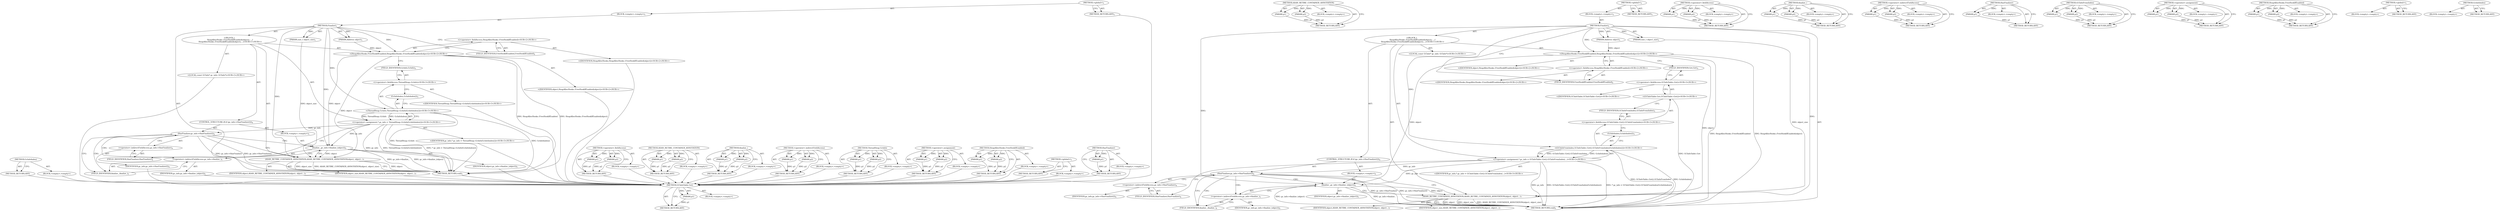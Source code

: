 digraph "GcInfoIndex" {
vulnerable_80 [label=<(METHOD,GcInfoIndex)>];
vulnerable_81 [label=<(BLOCK,&lt;empty&gt;,&lt;empty&gt;)>];
vulnerable_82 [label=<(METHOD_RETURN,ANY)>];
vulnerable_6 [label=<(METHOD,&lt;global&gt;)<SUB>1</SUB>>];
vulnerable_7 [label=<(BLOCK,&lt;empty&gt;,&lt;empty&gt;)<SUB>1</SUB>>];
vulnerable_8 [label=<(METHOD,Finalize)<SUB>1</SUB>>];
vulnerable_9 [label=<(PARAM,Address object)<SUB>1</SUB>>];
vulnerable_10 [label=<(PARAM,size_t object_size)<SUB>1</SUB>>];
vulnerable_11 [label="<(BLOCK,{
   HeapAllocHooks::FreeHookIfEnabled(object);...,{
   HeapAllocHooks::FreeHookIfEnabled(object);...)<SUB>1</SUB>>"];
vulnerable_12 [label="<(HeapAllocHooks.FreeHookIfEnabled,HeapAllocHooks::FreeHookIfEnabled(object))<SUB>2</SUB>>"];
vulnerable_13 [label="<(&lt;operator&gt;.fieldAccess,HeapAllocHooks::FreeHookIfEnabled)<SUB>2</SUB>>"];
vulnerable_14 [label="<(IDENTIFIER,HeapAllocHooks,HeapAllocHooks::FreeHookIfEnabled(object))<SUB>2</SUB>>"];
vulnerable_15 [label=<(FIELD_IDENTIFIER,FreeHookIfEnabled,FreeHookIfEnabled)<SUB>2</SUB>>];
vulnerable_16 [label="<(IDENTIFIER,object,HeapAllocHooks::FreeHookIfEnabled(object))<SUB>2</SUB>>"];
vulnerable_17 [label="<(LOCAL,const GCInfo* gc_info: GCInfo*)<SUB>3</SUB>>"];
vulnerable_18 [label="<(&lt;operator&gt;.assignment,* gc_info = ThreadHeap::GcInfo(GcInfoIndex()))<SUB>3</SUB>>"];
vulnerable_19 [label="<(IDENTIFIER,gc_info,* gc_info = ThreadHeap::GcInfo(GcInfoIndex()))<SUB>3</SUB>>"];
vulnerable_20 [label="<(ThreadHeap.GcInfo,ThreadHeap::GcInfo(GcInfoIndex()))<SUB>3</SUB>>"];
vulnerable_21 [label="<(&lt;operator&gt;.fieldAccess,ThreadHeap::GcInfo)<SUB>3</SUB>>"];
vulnerable_22 [label="<(IDENTIFIER,ThreadHeap,ThreadHeap::GcInfo(GcInfoIndex()))<SUB>3</SUB>>"];
vulnerable_23 [label=<(FIELD_IDENTIFIER,GcInfo,GcInfo)<SUB>3</SUB>>];
vulnerable_24 [label=<(GcInfoIndex,GcInfoIndex())<SUB>3</SUB>>];
vulnerable_25 [label=<(CONTROL_STRUCTURE,IF,if (gc_info-&gt;HasFinalizer()))<SUB>4</SUB>>];
vulnerable_26 [label=<(HasFinalizer,gc_info-&gt;HasFinalizer())<SUB>4</SUB>>];
vulnerable_27 [label=<(&lt;operator&gt;.indirectFieldAccess,gc_info-&gt;HasFinalizer)<SUB>4</SUB>>];
vulnerable_28 [label=<(IDENTIFIER,gc_info,gc_info-&gt;HasFinalizer())<SUB>4</SUB>>];
vulnerable_29 [label=<(FIELD_IDENTIFIER,HasFinalizer,HasFinalizer)<SUB>4</SUB>>];
vulnerable_30 [label=<(BLOCK,&lt;empty&gt;,&lt;empty&gt;)<SUB>5</SUB>>];
vulnerable_31 [label=<(finalize_,gc_info-&gt;finalize_(object))<SUB>5</SUB>>];
vulnerable_32 [label=<(&lt;operator&gt;.indirectFieldAccess,gc_info-&gt;finalize_)<SUB>5</SUB>>];
vulnerable_33 [label=<(IDENTIFIER,gc_info,gc_info-&gt;finalize_(object))<SUB>5</SUB>>];
vulnerable_34 [label=<(FIELD_IDENTIFIER,finalize_,finalize_)<SUB>5</SUB>>];
vulnerable_35 [label=<(IDENTIFIER,object,gc_info-&gt;finalize_(object))<SUB>5</SUB>>];
vulnerable_36 [label=<(ASAN_RETIRE_CONTAINER_ANNOTATION,ASAN_RETIRE_CONTAINER_ANNOTATION(object, object...)<SUB>7</SUB>>];
vulnerable_37 [label=<(IDENTIFIER,object,ASAN_RETIRE_CONTAINER_ANNOTATION(object, object...)<SUB>7</SUB>>];
vulnerable_38 [label=<(IDENTIFIER,object_size,ASAN_RETIRE_CONTAINER_ANNOTATION(object, object...)<SUB>7</SUB>>];
vulnerable_39 [label=<(METHOD_RETURN,void)<SUB>1</SUB>>];
vulnerable_41 [label=<(METHOD_RETURN,ANY)<SUB>1</SUB>>];
vulnerable_65 [label=<(METHOD,&lt;operator&gt;.fieldAccess)>];
vulnerable_66 [label=<(PARAM,p1)>];
vulnerable_67 [label=<(PARAM,p2)>];
vulnerable_68 [label=<(BLOCK,&lt;empty&gt;,&lt;empty&gt;)>];
vulnerable_69 [label=<(METHOD_RETURN,ANY)>];
vulnerable_97 [label=<(METHOD,ASAN_RETIRE_CONTAINER_ANNOTATION)>];
vulnerable_98 [label=<(PARAM,p1)>];
vulnerable_99 [label=<(PARAM,p2)>];
vulnerable_100 [label=<(BLOCK,&lt;empty&gt;,&lt;empty&gt;)>];
vulnerable_101 [label=<(METHOD_RETURN,ANY)>];
vulnerable_92 [label=<(METHOD,finalize_)>];
vulnerable_93 [label=<(PARAM,p1)>];
vulnerable_94 [label=<(PARAM,p2)>];
vulnerable_95 [label=<(BLOCK,&lt;empty&gt;,&lt;empty&gt;)>];
vulnerable_96 [label=<(METHOD_RETURN,ANY)>];
vulnerable_87 [label=<(METHOD,&lt;operator&gt;.indirectFieldAccess)>];
vulnerable_88 [label=<(PARAM,p1)>];
vulnerable_89 [label=<(PARAM,p2)>];
vulnerable_90 [label=<(BLOCK,&lt;empty&gt;,&lt;empty&gt;)>];
vulnerable_91 [label=<(METHOD_RETURN,ANY)>];
vulnerable_75 [label=<(METHOD,ThreadHeap.GcInfo)>];
vulnerable_76 [label=<(PARAM,p1)>];
vulnerable_77 [label=<(PARAM,p2)>];
vulnerable_78 [label=<(BLOCK,&lt;empty&gt;,&lt;empty&gt;)>];
vulnerable_79 [label=<(METHOD_RETURN,ANY)>];
vulnerable_70 [label=<(METHOD,&lt;operator&gt;.assignment)>];
vulnerable_71 [label=<(PARAM,p1)>];
vulnerable_72 [label=<(PARAM,p2)>];
vulnerable_73 [label=<(BLOCK,&lt;empty&gt;,&lt;empty&gt;)>];
vulnerable_74 [label=<(METHOD_RETURN,ANY)>];
vulnerable_60 [label=<(METHOD,HeapAllocHooks.FreeHookIfEnabled)>];
vulnerable_61 [label=<(PARAM,p1)>];
vulnerable_62 [label=<(PARAM,p2)>];
vulnerable_63 [label=<(BLOCK,&lt;empty&gt;,&lt;empty&gt;)>];
vulnerable_64 [label=<(METHOD_RETURN,ANY)>];
vulnerable_54 [label=<(METHOD,&lt;global&gt;)<SUB>1</SUB>>];
vulnerable_55 [label=<(BLOCK,&lt;empty&gt;,&lt;empty&gt;)>];
vulnerable_56 [label=<(METHOD_RETURN,ANY)>];
vulnerable_83 [label=<(METHOD,HasFinalizer)>];
vulnerable_84 [label=<(PARAM,p1)>];
vulnerable_85 [label=<(BLOCK,&lt;empty&gt;,&lt;empty&gt;)>];
vulnerable_86 [label=<(METHOD_RETURN,ANY)>];
fixed_83 [label=<(METHOD,GCInfoTable.Get)>];
fixed_84 [label=<(PARAM,p1)>];
fixed_85 [label=<(BLOCK,&lt;empty&gt;,&lt;empty&gt;)>];
fixed_86 [label=<(METHOD_RETURN,ANY)>];
fixed_104 [label=<(METHOD,ASAN_RETIRE_CONTAINER_ANNOTATION)>];
fixed_105 [label=<(PARAM,p1)>];
fixed_106 [label=<(PARAM,p2)>];
fixed_107 [label=<(BLOCK,&lt;empty&gt;,&lt;empty&gt;)>];
fixed_108 [label=<(METHOD_RETURN,ANY)>];
fixed_6 [label=<(METHOD,&lt;global&gt;)<SUB>1</SUB>>];
fixed_7 [label=<(BLOCK,&lt;empty&gt;,&lt;empty&gt;)<SUB>1</SUB>>];
fixed_8 [label=<(METHOD,Finalize)<SUB>1</SUB>>];
fixed_9 [label=<(PARAM,Address object)<SUB>1</SUB>>];
fixed_10 [label=<(PARAM,size_t object_size)<SUB>1</SUB>>];
fixed_11 [label="<(BLOCK,{
   HeapAllocHooks::FreeHookIfEnabled(object);...,{
   HeapAllocHooks::FreeHookIfEnabled(object);...)<SUB>1</SUB>>"];
fixed_12 [label="<(HeapAllocHooks.FreeHookIfEnabled,HeapAllocHooks::FreeHookIfEnabled(object))<SUB>2</SUB>>"];
fixed_13 [label="<(&lt;operator&gt;.fieldAccess,HeapAllocHooks::FreeHookIfEnabled)<SUB>2</SUB>>"];
fixed_14 [label="<(IDENTIFIER,HeapAllocHooks,HeapAllocHooks::FreeHookIfEnabled(object))<SUB>2</SUB>>"];
fixed_15 [label=<(FIELD_IDENTIFIER,FreeHookIfEnabled,FreeHookIfEnabled)<SUB>2</SUB>>];
fixed_16 [label="<(IDENTIFIER,object,HeapAllocHooks::FreeHookIfEnabled(object))<SUB>2</SUB>>"];
fixed_17 [label="<(LOCAL,const GCInfo* gc_info: GCInfo*)<SUB>3</SUB>>"];
fixed_18 [label="<(&lt;operator&gt;.assignment,* gc_info = GCInfoTable::Get().GCInfoFromIndex(...)<SUB>3</SUB>>"];
fixed_19 [label="<(IDENTIFIER,gc_info,* gc_info = GCInfoTable::Get().GCInfoFromIndex(...)<SUB>3</SUB>>"];
fixed_20 [label="<(GCInfoFromIndex,GCInfoTable::Get().GCInfoFromIndex(GcInfoIndex()))<SUB>3</SUB>>"];
fixed_21 [label="<(&lt;operator&gt;.fieldAccess,GCInfoTable::Get().GCInfoFromIndex)<SUB>3</SUB>>"];
fixed_22 [label="<(GCInfoTable.Get,GCInfoTable::Get())<SUB>3</SUB>>"];
fixed_23 [label="<(&lt;operator&gt;.fieldAccess,GCInfoTable::Get)<SUB>3</SUB>>"];
fixed_24 [label="<(IDENTIFIER,GCInfoTable,GCInfoTable::Get())<SUB>3</SUB>>"];
fixed_25 [label=<(FIELD_IDENTIFIER,Get,Get)<SUB>3</SUB>>];
fixed_26 [label=<(FIELD_IDENTIFIER,GCInfoFromIndex,GCInfoFromIndex)<SUB>3</SUB>>];
fixed_27 [label=<(GcInfoIndex,GcInfoIndex())<SUB>3</SUB>>];
fixed_28 [label=<(CONTROL_STRUCTURE,IF,if (gc_info-&gt;HasFinalizer()))<SUB>4</SUB>>];
fixed_29 [label=<(HasFinalizer,gc_info-&gt;HasFinalizer())<SUB>4</SUB>>];
fixed_30 [label=<(&lt;operator&gt;.indirectFieldAccess,gc_info-&gt;HasFinalizer)<SUB>4</SUB>>];
fixed_31 [label=<(IDENTIFIER,gc_info,gc_info-&gt;HasFinalizer())<SUB>4</SUB>>];
fixed_32 [label=<(FIELD_IDENTIFIER,HasFinalizer,HasFinalizer)<SUB>4</SUB>>];
fixed_33 [label=<(BLOCK,&lt;empty&gt;,&lt;empty&gt;)<SUB>5</SUB>>];
fixed_34 [label=<(finalize_,gc_info-&gt;finalize_(object))<SUB>5</SUB>>];
fixed_35 [label=<(&lt;operator&gt;.indirectFieldAccess,gc_info-&gt;finalize_)<SUB>5</SUB>>];
fixed_36 [label=<(IDENTIFIER,gc_info,gc_info-&gt;finalize_(object))<SUB>5</SUB>>];
fixed_37 [label=<(FIELD_IDENTIFIER,finalize_,finalize_)<SUB>5</SUB>>];
fixed_38 [label=<(IDENTIFIER,object,gc_info-&gt;finalize_(object))<SUB>5</SUB>>];
fixed_39 [label=<(ASAN_RETIRE_CONTAINER_ANNOTATION,ASAN_RETIRE_CONTAINER_ANNOTATION(object, object...)<SUB>7</SUB>>];
fixed_40 [label=<(IDENTIFIER,object,ASAN_RETIRE_CONTAINER_ANNOTATION(object, object...)<SUB>7</SUB>>];
fixed_41 [label=<(IDENTIFIER,object_size,ASAN_RETIRE_CONTAINER_ANNOTATION(object, object...)<SUB>7</SUB>>];
fixed_42 [label=<(METHOD_RETURN,void)<SUB>1</SUB>>];
fixed_44 [label=<(METHOD_RETURN,ANY)<SUB>1</SUB>>];
fixed_68 [label=<(METHOD,&lt;operator&gt;.fieldAccess)>];
fixed_69 [label=<(PARAM,p1)>];
fixed_70 [label=<(PARAM,p2)>];
fixed_71 [label=<(BLOCK,&lt;empty&gt;,&lt;empty&gt;)>];
fixed_72 [label=<(METHOD_RETURN,ANY)>];
fixed_99 [label=<(METHOD,finalize_)>];
fixed_100 [label=<(PARAM,p1)>];
fixed_101 [label=<(PARAM,p2)>];
fixed_102 [label=<(BLOCK,&lt;empty&gt;,&lt;empty&gt;)>];
fixed_103 [label=<(METHOD_RETURN,ANY)>];
fixed_94 [label=<(METHOD,&lt;operator&gt;.indirectFieldAccess)>];
fixed_95 [label=<(PARAM,p1)>];
fixed_96 [label=<(PARAM,p2)>];
fixed_97 [label=<(BLOCK,&lt;empty&gt;,&lt;empty&gt;)>];
fixed_98 [label=<(METHOD_RETURN,ANY)>];
fixed_90 [label=<(METHOD,HasFinalizer)>];
fixed_91 [label=<(PARAM,p1)>];
fixed_92 [label=<(BLOCK,&lt;empty&gt;,&lt;empty&gt;)>];
fixed_93 [label=<(METHOD_RETURN,ANY)>];
fixed_78 [label=<(METHOD,GCInfoFromIndex)>];
fixed_79 [label=<(PARAM,p1)>];
fixed_80 [label=<(PARAM,p2)>];
fixed_81 [label=<(BLOCK,&lt;empty&gt;,&lt;empty&gt;)>];
fixed_82 [label=<(METHOD_RETURN,ANY)>];
fixed_73 [label=<(METHOD,&lt;operator&gt;.assignment)>];
fixed_74 [label=<(PARAM,p1)>];
fixed_75 [label=<(PARAM,p2)>];
fixed_76 [label=<(BLOCK,&lt;empty&gt;,&lt;empty&gt;)>];
fixed_77 [label=<(METHOD_RETURN,ANY)>];
fixed_63 [label=<(METHOD,HeapAllocHooks.FreeHookIfEnabled)>];
fixed_64 [label=<(PARAM,p1)>];
fixed_65 [label=<(PARAM,p2)>];
fixed_66 [label=<(BLOCK,&lt;empty&gt;,&lt;empty&gt;)>];
fixed_67 [label=<(METHOD_RETURN,ANY)>];
fixed_57 [label=<(METHOD,&lt;global&gt;)<SUB>1</SUB>>];
fixed_58 [label=<(BLOCK,&lt;empty&gt;,&lt;empty&gt;)>];
fixed_59 [label=<(METHOD_RETURN,ANY)>];
fixed_87 [label=<(METHOD,GcInfoIndex)>];
fixed_88 [label=<(BLOCK,&lt;empty&gt;,&lt;empty&gt;)>];
fixed_89 [label=<(METHOD_RETURN,ANY)>];
vulnerable_80 -> vulnerable_81  [key=0, label="AST: "];
vulnerable_80 -> vulnerable_82  [key=0, label="AST: "];
vulnerable_80 -> vulnerable_82  [key=1, label="CFG: "];
vulnerable_81 -> fixed_83  [key=0];
vulnerable_82 -> fixed_83  [key=0];
vulnerable_6 -> vulnerable_7  [key=0, label="AST: "];
vulnerable_6 -> vulnerable_41  [key=0, label="AST: "];
vulnerable_6 -> vulnerable_41  [key=1, label="CFG: "];
vulnerable_7 -> vulnerable_8  [key=0, label="AST: "];
vulnerable_8 -> vulnerable_9  [key=0, label="AST: "];
vulnerable_8 -> vulnerable_9  [key=1, label="DDG: "];
vulnerable_8 -> vulnerable_10  [key=0, label="AST: "];
vulnerable_8 -> vulnerable_10  [key=1, label="DDG: "];
vulnerable_8 -> vulnerable_11  [key=0, label="AST: "];
vulnerable_8 -> vulnerable_39  [key=0, label="AST: "];
vulnerable_8 -> vulnerable_15  [key=0, label="CFG: "];
vulnerable_8 -> vulnerable_12  [key=0, label="DDG: "];
vulnerable_8 -> vulnerable_36  [key=0, label="DDG: "];
vulnerable_8 -> vulnerable_20  [key=0, label="DDG: "];
vulnerable_8 -> vulnerable_31  [key=0, label="DDG: "];
vulnerable_9 -> vulnerable_12  [key=0, label="DDG: object"];
vulnerable_10 -> vulnerable_36  [key=0, label="DDG: object_size"];
vulnerable_11 -> vulnerable_12  [key=0, label="AST: "];
vulnerable_11 -> vulnerable_17  [key=0, label="AST: "];
vulnerable_11 -> vulnerable_18  [key=0, label="AST: "];
vulnerable_11 -> vulnerable_25  [key=0, label="AST: "];
vulnerable_11 -> vulnerable_36  [key=0, label="AST: "];
vulnerable_12 -> vulnerable_13  [key=0, label="AST: "];
vulnerable_12 -> vulnerable_16  [key=0, label="AST: "];
vulnerable_12 -> vulnerable_23  [key=0, label="CFG: "];
vulnerable_12 -> vulnerable_39  [key=0, label="DDG: HeapAllocHooks::FreeHookIfEnabled"];
vulnerable_12 -> vulnerable_39  [key=1, label="DDG: HeapAllocHooks::FreeHookIfEnabled(object)"];
vulnerable_12 -> vulnerable_36  [key=0, label="DDG: object"];
vulnerable_12 -> vulnerable_31  [key=0, label="DDG: object"];
vulnerable_13 -> vulnerable_14  [key=0, label="AST: "];
vulnerable_13 -> vulnerable_15  [key=0, label="AST: "];
vulnerable_13 -> vulnerable_12  [key=0, label="CFG: "];
vulnerable_14 -> fixed_83  [key=0];
vulnerable_15 -> vulnerable_13  [key=0, label="CFG: "];
vulnerable_16 -> fixed_83  [key=0];
vulnerable_17 -> fixed_83  [key=0];
vulnerable_18 -> vulnerable_19  [key=0, label="AST: "];
vulnerable_18 -> vulnerable_20  [key=0, label="AST: "];
vulnerable_18 -> vulnerable_29  [key=0, label="CFG: "];
vulnerable_18 -> vulnerable_39  [key=0, label="DDG: gc_info"];
vulnerable_18 -> vulnerable_39  [key=1, label="DDG: ThreadHeap::GcInfo(GcInfoIndex())"];
vulnerable_18 -> vulnerable_39  [key=2, label="DDG: * gc_info = ThreadHeap::GcInfo(GcInfoIndex())"];
vulnerable_18 -> vulnerable_26  [key=0, label="DDG: gc_info"];
vulnerable_18 -> vulnerable_31  [key=0, label="DDG: gc_info"];
vulnerable_19 -> fixed_83  [key=0];
vulnerable_20 -> vulnerable_21  [key=0, label="AST: "];
vulnerable_20 -> vulnerable_24  [key=0, label="AST: "];
vulnerable_20 -> vulnerable_18  [key=0, label="CFG: "];
vulnerable_20 -> vulnerable_18  [key=1, label="DDG: ThreadHeap::GcInfo"];
vulnerable_20 -> vulnerable_18  [key=2, label="DDG: GcInfoIndex()"];
vulnerable_20 -> vulnerable_39  [key=0, label="DDG: ThreadHeap::GcInfo"];
vulnerable_20 -> vulnerable_39  [key=1, label="DDG: GcInfoIndex()"];
vulnerable_21 -> vulnerable_22  [key=0, label="AST: "];
vulnerable_21 -> vulnerable_23  [key=0, label="AST: "];
vulnerable_21 -> vulnerable_24  [key=0, label="CFG: "];
vulnerable_22 -> fixed_83  [key=0];
vulnerable_23 -> vulnerable_21  [key=0, label="CFG: "];
vulnerable_24 -> vulnerable_20  [key=0, label="CFG: "];
vulnerable_25 -> vulnerable_26  [key=0, label="AST: "];
vulnerable_25 -> vulnerable_30  [key=0, label="AST: "];
vulnerable_26 -> vulnerable_27  [key=0, label="AST: "];
vulnerable_26 -> vulnerable_34  [key=0, label="CFG: "];
vulnerable_26 -> vulnerable_34  [key=1, label="CDG: "];
vulnerable_26 -> vulnerable_36  [key=0, label="CFG: "];
vulnerable_26 -> vulnerable_39  [key=0, label="DDG: gc_info-&gt;HasFinalizer"];
vulnerable_26 -> vulnerable_39  [key=1, label="DDG: gc_info-&gt;HasFinalizer()"];
vulnerable_26 -> vulnerable_32  [key=0, label="CDG: "];
vulnerable_26 -> vulnerable_31  [key=0, label="CDG: "];
vulnerable_27 -> vulnerable_28  [key=0, label="AST: "];
vulnerable_27 -> vulnerable_29  [key=0, label="AST: "];
vulnerable_27 -> vulnerable_26  [key=0, label="CFG: "];
vulnerable_28 -> fixed_83  [key=0];
vulnerable_29 -> vulnerable_27  [key=0, label="CFG: "];
vulnerable_30 -> vulnerable_31  [key=0, label="AST: "];
vulnerable_31 -> vulnerable_32  [key=0, label="AST: "];
vulnerable_31 -> vulnerable_35  [key=0, label="AST: "];
vulnerable_31 -> vulnerable_36  [key=0, label="CFG: "];
vulnerable_31 -> vulnerable_36  [key=1, label="DDG: object"];
vulnerable_31 -> vulnerable_39  [key=0, label="DDG: gc_info-&gt;finalize_"];
vulnerable_31 -> vulnerable_39  [key=1, label="DDG: gc_info-&gt;finalize_(object)"];
vulnerable_32 -> vulnerable_33  [key=0, label="AST: "];
vulnerable_32 -> vulnerable_34  [key=0, label="AST: "];
vulnerable_32 -> vulnerable_31  [key=0, label="CFG: "];
vulnerable_33 -> fixed_83  [key=0];
vulnerable_34 -> vulnerable_32  [key=0, label="CFG: "];
vulnerable_35 -> fixed_83  [key=0];
vulnerable_36 -> vulnerable_37  [key=0, label="AST: "];
vulnerable_36 -> vulnerable_38  [key=0, label="AST: "];
vulnerable_36 -> vulnerable_39  [key=0, label="CFG: "];
vulnerable_36 -> vulnerable_39  [key=1, label="DDG: object"];
vulnerable_36 -> vulnerable_39  [key=2, label="DDG: object_size"];
vulnerable_36 -> vulnerable_39  [key=3, label="DDG: ASAN_RETIRE_CONTAINER_ANNOTATION(object, object_size)"];
vulnerable_37 -> fixed_83  [key=0];
vulnerable_38 -> fixed_83  [key=0];
vulnerable_39 -> fixed_83  [key=0];
vulnerable_41 -> fixed_83  [key=0];
vulnerable_65 -> vulnerable_66  [key=0, label="AST: "];
vulnerable_65 -> vulnerable_66  [key=1, label="DDG: "];
vulnerable_65 -> vulnerable_68  [key=0, label="AST: "];
vulnerable_65 -> vulnerable_67  [key=0, label="AST: "];
vulnerable_65 -> vulnerable_67  [key=1, label="DDG: "];
vulnerable_65 -> vulnerable_69  [key=0, label="AST: "];
vulnerable_65 -> vulnerable_69  [key=1, label="CFG: "];
vulnerable_66 -> vulnerable_69  [key=0, label="DDG: p1"];
vulnerable_67 -> vulnerable_69  [key=0, label="DDG: p2"];
vulnerable_68 -> fixed_83  [key=0];
vulnerable_69 -> fixed_83  [key=0];
vulnerable_97 -> vulnerable_98  [key=0, label="AST: "];
vulnerable_97 -> vulnerable_98  [key=1, label="DDG: "];
vulnerable_97 -> vulnerable_100  [key=0, label="AST: "];
vulnerable_97 -> vulnerable_99  [key=0, label="AST: "];
vulnerable_97 -> vulnerable_99  [key=1, label="DDG: "];
vulnerable_97 -> vulnerable_101  [key=0, label="AST: "];
vulnerable_97 -> vulnerable_101  [key=1, label="CFG: "];
vulnerable_98 -> vulnerable_101  [key=0, label="DDG: p1"];
vulnerable_99 -> vulnerable_101  [key=0, label="DDG: p2"];
vulnerable_100 -> fixed_83  [key=0];
vulnerable_101 -> fixed_83  [key=0];
vulnerable_92 -> vulnerable_93  [key=0, label="AST: "];
vulnerable_92 -> vulnerable_93  [key=1, label="DDG: "];
vulnerable_92 -> vulnerable_95  [key=0, label="AST: "];
vulnerable_92 -> vulnerable_94  [key=0, label="AST: "];
vulnerable_92 -> vulnerable_94  [key=1, label="DDG: "];
vulnerable_92 -> vulnerable_96  [key=0, label="AST: "];
vulnerable_92 -> vulnerable_96  [key=1, label="CFG: "];
vulnerable_93 -> vulnerable_96  [key=0, label="DDG: p1"];
vulnerable_94 -> vulnerable_96  [key=0, label="DDG: p2"];
vulnerable_95 -> fixed_83  [key=0];
vulnerable_96 -> fixed_83  [key=0];
vulnerable_87 -> vulnerable_88  [key=0, label="AST: "];
vulnerable_87 -> vulnerable_88  [key=1, label="DDG: "];
vulnerable_87 -> vulnerable_90  [key=0, label="AST: "];
vulnerable_87 -> vulnerable_89  [key=0, label="AST: "];
vulnerable_87 -> vulnerable_89  [key=1, label="DDG: "];
vulnerable_87 -> vulnerable_91  [key=0, label="AST: "];
vulnerable_87 -> vulnerable_91  [key=1, label="CFG: "];
vulnerable_88 -> vulnerable_91  [key=0, label="DDG: p1"];
vulnerable_89 -> vulnerable_91  [key=0, label="DDG: p2"];
vulnerable_90 -> fixed_83  [key=0];
vulnerable_91 -> fixed_83  [key=0];
vulnerable_75 -> vulnerable_76  [key=0, label="AST: "];
vulnerable_75 -> vulnerable_76  [key=1, label="DDG: "];
vulnerable_75 -> vulnerable_78  [key=0, label="AST: "];
vulnerable_75 -> vulnerable_77  [key=0, label="AST: "];
vulnerable_75 -> vulnerable_77  [key=1, label="DDG: "];
vulnerable_75 -> vulnerable_79  [key=0, label="AST: "];
vulnerable_75 -> vulnerable_79  [key=1, label="CFG: "];
vulnerable_76 -> vulnerable_79  [key=0, label="DDG: p1"];
vulnerable_77 -> vulnerable_79  [key=0, label="DDG: p2"];
vulnerable_78 -> fixed_83  [key=0];
vulnerable_79 -> fixed_83  [key=0];
vulnerable_70 -> vulnerable_71  [key=0, label="AST: "];
vulnerable_70 -> vulnerable_71  [key=1, label="DDG: "];
vulnerable_70 -> vulnerable_73  [key=0, label="AST: "];
vulnerable_70 -> vulnerable_72  [key=0, label="AST: "];
vulnerable_70 -> vulnerable_72  [key=1, label="DDG: "];
vulnerable_70 -> vulnerable_74  [key=0, label="AST: "];
vulnerable_70 -> vulnerable_74  [key=1, label="CFG: "];
vulnerable_71 -> vulnerable_74  [key=0, label="DDG: p1"];
vulnerable_72 -> vulnerable_74  [key=0, label="DDG: p2"];
vulnerable_73 -> fixed_83  [key=0];
vulnerable_74 -> fixed_83  [key=0];
vulnerable_60 -> vulnerable_61  [key=0, label="AST: "];
vulnerable_60 -> vulnerable_61  [key=1, label="DDG: "];
vulnerable_60 -> vulnerable_63  [key=0, label="AST: "];
vulnerable_60 -> vulnerable_62  [key=0, label="AST: "];
vulnerable_60 -> vulnerable_62  [key=1, label="DDG: "];
vulnerable_60 -> vulnerable_64  [key=0, label="AST: "];
vulnerable_60 -> vulnerable_64  [key=1, label="CFG: "];
vulnerable_61 -> vulnerable_64  [key=0, label="DDG: p1"];
vulnerable_62 -> vulnerable_64  [key=0, label="DDG: p2"];
vulnerable_63 -> fixed_83  [key=0];
vulnerable_64 -> fixed_83  [key=0];
vulnerable_54 -> vulnerable_55  [key=0, label="AST: "];
vulnerable_54 -> vulnerable_56  [key=0, label="AST: "];
vulnerable_54 -> vulnerable_56  [key=1, label="CFG: "];
vulnerable_55 -> fixed_83  [key=0];
vulnerable_56 -> fixed_83  [key=0];
vulnerable_83 -> vulnerable_84  [key=0, label="AST: "];
vulnerable_83 -> vulnerable_84  [key=1, label="DDG: "];
vulnerable_83 -> vulnerable_85  [key=0, label="AST: "];
vulnerable_83 -> vulnerable_86  [key=0, label="AST: "];
vulnerable_83 -> vulnerable_86  [key=1, label="CFG: "];
vulnerable_84 -> vulnerable_86  [key=0, label="DDG: p1"];
vulnerable_85 -> fixed_83  [key=0];
vulnerable_86 -> fixed_83  [key=0];
fixed_83 -> fixed_84  [key=0, label="AST: "];
fixed_83 -> fixed_84  [key=1, label="DDG: "];
fixed_83 -> fixed_85  [key=0, label="AST: "];
fixed_83 -> fixed_86  [key=0, label="AST: "];
fixed_83 -> fixed_86  [key=1, label="CFG: "];
fixed_84 -> fixed_86  [key=0, label="DDG: p1"];
fixed_104 -> fixed_105  [key=0, label="AST: "];
fixed_104 -> fixed_105  [key=1, label="DDG: "];
fixed_104 -> fixed_107  [key=0, label="AST: "];
fixed_104 -> fixed_106  [key=0, label="AST: "];
fixed_104 -> fixed_106  [key=1, label="DDG: "];
fixed_104 -> fixed_108  [key=0, label="AST: "];
fixed_104 -> fixed_108  [key=1, label="CFG: "];
fixed_105 -> fixed_108  [key=0, label="DDG: p1"];
fixed_106 -> fixed_108  [key=0, label="DDG: p2"];
fixed_6 -> fixed_7  [key=0, label="AST: "];
fixed_6 -> fixed_44  [key=0, label="AST: "];
fixed_6 -> fixed_44  [key=1, label="CFG: "];
fixed_7 -> fixed_8  [key=0, label="AST: "];
fixed_8 -> fixed_9  [key=0, label="AST: "];
fixed_8 -> fixed_9  [key=1, label="DDG: "];
fixed_8 -> fixed_10  [key=0, label="AST: "];
fixed_8 -> fixed_10  [key=1, label="DDG: "];
fixed_8 -> fixed_11  [key=0, label="AST: "];
fixed_8 -> fixed_42  [key=0, label="AST: "];
fixed_8 -> fixed_15  [key=0, label="CFG: "];
fixed_8 -> fixed_12  [key=0, label="DDG: "];
fixed_8 -> fixed_39  [key=0, label="DDG: "];
fixed_8 -> fixed_20  [key=0, label="DDG: "];
fixed_8 -> fixed_34  [key=0, label="DDG: "];
fixed_9 -> fixed_12  [key=0, label="DDG: object"];
fixed_10 -> fixed_39  [key=0, label="DDG: object_size"];
fixed_11 -> fixed_12  [key=0, label="AST: "];
fixed_11 -> fixed_17  [key=0, label="AST: "];
fixed_11 -> fixed_18  [key=0, label="AST: "];
fixed_11 -> fixed_28  [key=0, label="AST: "];
fixed_11 -> fixed_39  [key=0, label="AST: "];
fixed_12 -> fixed_13  [key=0, label="AST: "];
fixed_12 -> fixed_16  [key=0, label="AST: "];
fixed_12 -> fixed_25  [key=0, label="CFG: "];
fixed_12 -> fixed_42  [key=0, label="DDG: HeapAllocHooks::FreeHookIfEnabled"];
fixed_12 -> fixed_42  [key=1, label="DDG: HeapAllocHooks::FreeHookIfEnabled(object)"];
fixed_12 -> fixed_39  [key=0, label="DDG: object"];
fixed_12 -> fixed_34  [key=0, label="DDG: object"];
fixed_13 -> fixed_14  [key=0, label="AST: "];
fixed_13 -> fixed_15  [key=0, label="AST: "];
fixed_13 -> fixed_12  [key=0, label="CFG: "];
fixed_15 -> fixed_13  [key=0, label="CFG: "];
fixed_18 -> fixed_19  [key=0, label="AST: "];
fixed_18 -> fixed_20  [key=0, label="AST: "];
fixed_18 -> fixed_32  [key=0, label="CFG: "];
fixed_18 -> fixed_42  [key=0, label="DDG: gc_info"];
fixed_18 -> fixed_42  [key=1, label="DDG: GCInfoTable::Get().GCInfoFromIndex(GcInfoIndex())"];
fixed_18 -> fixed_42  [key=2, label="DDG: * gc_info = GCInfoTable::Get().GCInfoFromIndex(GcInfoIndex())"];
fixed_18 -> fixed_29  [key=0, label="DDG: gc_info"];
fixed_18 -> fixed_34  [key=0, label="DDG: gc_info"];
fixed_20 -> fixed_21  [key=0, label="AST: "];
fixed_20 -> fixed_27  [key=0, label="AST: "];
fixed_20 -> fixed_18  [key=0, label="CFG: "];
fixed_20 -> fixed_18  [key=1, label="DDG: GCInfoTable::Get().GCInfoFromIndex"];
fixed_20 -> fixed_18  [key=2, label="DDG: GcInfoIndex()"];
fixed_20 -> fixed_42  [key=0, label="DDG: GCInfoTable::Get().GCInfoFromIndex"];
fixed_20 -> fixed_42  [key=1, label="DDG: GcInfoIndex()"];
fixed_21 -> fixed_22  [key=0, label="AST: "];
fixed_21 -> fixed_26  [key=0, label="AST: "];
fixed_21 -> fixed_27  [key=0, label="CFG: "];
fixed_22 -> fixed_23  [key=0, label="AST: "];
fixed_22 -> fixed_26  [key=0, label="CFG: "];
fixed_22 -> fixed_42  [key=0, label="DDG: GCInfoTable::Get"];
fixed_23 -> fixed_24  [key=0, label="AST: "];
fixed_23 -> fixed_25  [key=0, label="AST: "];
fixed_23 -> fixed_22  [key=0, label="CFG: "];
fixed_25 -> fixed_23  [key=0, label="CFG: "];
fixed_26 -> fixed_21  [key=0, label="CFG: "];
fixed_27 -> fixed_20  [key=0, label="CFG: "];
fixed_28 -> fixed_29  [key=0, label="AST: "];
fixed_28 -> fixed_33  [key=0, label="AST: "];
fixed_29 -> fixed_30  [key=0, label="AST: "];
fixed_29 -> fixed_37  [key=0, label="CFG: "];
fixed_29 -> fixed_37  [key=1, label="CDG: "];
fixed_29 -> fixed_39  [key=0, label="CFG: "];
fixed_29 -> fixed_42  [key=0, label="DDG: gc_info-&gt;HasFinalizer"];
fixed_29 -> fixed_42  [key=1, label="DDG: gc_info-&gt;HasFinalizer()"];
fixed_29 -> fixed_34  [key=0, label="CDG: "];
fixed_29 -> fixed_35  [key=0, label="CDG: "];
fixed_30 -> fixed_31  [key=0, label="AST: "];
fixed_30 -> fixed_32  [key=0, label="AST: "];
fixed_30 -> fixed_29  [key=0, label="CFG: "];
fixed_32 -> fixed_30  [key=0, label="CFG: "];
fixed_33 -> fixed_34  [key=0, label="AST: "];
fixed_34 -> fixed_35  [key=0, label="AST: "];
fixed_34 -> fixed_38  [key=0, label="AST: "];
fixed_34 -> fixed_39  [key=0, label="CFG: "];
fixed_34 -> fixed_39  [key=1, label="DDG: object"];
fixed_34 -> fixed_42  [key=0, label="DDG: gc_info-&gt;finalize_"];
fixed_34 -> fixed_42  [key=1, label="DDG: gc_info-&gt;finalize_(object)"];
fixed_35 -> fixed_36  [key=0, label="AST: "];
fixed_35 -> fixed_37  [key=0, label="AST: "];
fixed_35 -> fixed_34  [key=0, label="CFG: "];
fixed_37 -> fixed_35  [key=0, label="CFG: "];
fixed_39 -> fixed_40  [key=0, label="AST: "];
fixed_39 -> fixed_41  [key=0, label="AST: "];
fixed_39 -> fixed_42  [key=0, label="CFG: "];
fixed_39 -> fixed_42  [key=1, label="DDG: object"];
fixed_39 -> fixed_42  [key=2, label="DDG: object_size"];
fixed_39 -> fixed_42  [key=3, label="DDG: ASAN_RETIRE_CONTAINER_ANNOTATION(object, object_size)"];
fixed_68 -> fixed_69  [key=0, label="AST: "];
fixed_68 -> fixed_69  [key=1, label="DDG: "];
fixed_68 -> fixed_71  [key=0, label="AST: "];
fixed_68 -> fixed_70  [key=0, label="AST: "];
fixed_68 -> fixed_70  [key=1, label="DDG: "];
fixed_68 -> fixed_72  [key=0, label="AST: "];
fixed_68 -> fixed_72  [key=1, label="CFG: "];
fixed_69 -> fixed_72  [key=0, label="DDG: p1"];
fixed_70 -> fixed_72  [key=0, label="DDG: p2"];
fixed_99 -> fixed_100  [key=0, label="AST: "];
fixed_99 -> fixed_100  [key=1, label="DDG: "];
fixed_99 -> fixed_102  [key=0, label="AST: "];
fixed_99 -> fixed_101  [key=0, label="AST: "];
fixed_99 -> fixed_101  [key=1, label="DDG: "];
fixed_99 -> fixed_103  [key=0, label="AST: "];
fixed_99 -> fixed_103  [key=1, label="CFG: "];
fixed_100 -> fixed_103  [key=0, label="DDG: p1"];
fixed_101 -> fixed_103  [key=0, label="DDG: p2"];
fixed_94 -> fixed_95  [key=0, label="AST: "];
fixed_94 -> fixed_95  [key=1, label="DDG: "];
fixed_94 -> fixed_97  [key=0, label="AST: "];
fixed_94 -> fixed_96  [key=0, label="AST: "];
fixed_94 -> fixed_96  [key=1, label="DDG: "];
fixed_94 -> fixed_98  [key=0, label="AST: "];
fixed_94 -> fixed_98  [key=1, label="CFG: "];
fixed_95 -> fixed_98  [key=0, label="DDG: p1"];
fixed_96 -> fixed_98  [key=0, label="DDG: p2"];
fixed_90 -> fixed_91  [key=0, label="AST: "];
fixed_90 -> fixed_91  [key=1, label="DDG: "];
fixed_90 -> fixed_92  [key=0, label="AST: "];
fixed_90 -> fixed_93  [key=0, label="AST: "];
fixed_90 -> fixed_93  [key=1, label="CFG: "];
fixed_91 -> fixed_93  [key=0, label="DDG: p1"];
fixed_78 -> fixed_79  [key=0, label="AST: "];
fixed_78 -> fixed_79  [key=1, label="DDG: "];
fixed_78 -> fixed_81  [key=0, label="AST: "];
fixed_78 -> fixed_80  [key=0, label="AST: "];
fixed_78 -> fixed_80  [key=1, label="DDG: "];
fixed_78 -> fixed_82  [key=0, label="AST: "];
fixed_78 -> fixed_82  [key=1, label="CFG: "];
fixed_79 -> fixed_82  [key=0, label="DDG: p1"];
fixed_80 -> fixed_82  [key=0, label="DDG: p2"];
fixed_73 -> fixed_74  [key=0, label="AST: "];
fixed_73 -> fixed_74  [key=1, label="DDG: "];
fixed_73 -> fixed_76  [key=0, label="AST: "];
fixed_73 -> fixed_75  [key=0, label="AST: "];
fixed_73 -> fixed_75  [key=1, label="DDG: "];
fixed_73 -> fixed_77  [key=0, label="AST: "];
fixed_73 -> fixed_77  [key=1, label="CFG: "];
fixed_74 -> fixed_77  [key=0, label="DDG: p1"];
fixed_75 -> fixed_77  [key=0, label="DDG: p2"];
fixed_63 -> fixed_64  [key=0, label="AST: "];
fixed_63 -> fixed_64  [key=1, label="DDG: "];
fixed_63 -> fixed_66  [key=0, label="AST: "];
fixed_63 -> fixed_65  [key=0, label="AST: "];
fixed_63 -> fixed_65  [key=1, label="DDG: "];
fixed_63 -> fixed_67  [key=0, label="AST: "];
fixed_63 -> fixed_67  [key=1, label="CFG: "];
fixed_64 -> fixed_67  [key=0, label="DDG: p1"];
fixed_65 -> fixed_67  [key=0, label="DDG: p2"];
fixed_57 -> fixed_58  [key=0, label="AST: "];
fixed_57 -> fixed_59  [key=0, label="AST: "];
fixed_57 -> fixed_59  [key=1, label="CFG: "];
fixed_87 -> fixed_88  [key=0, label="AST: "];
fixed_87 -> fixed_89  [key=0, label="AST: "];
fixed_87 -> fixed_89  [key=1, label="CFG: "];
}
